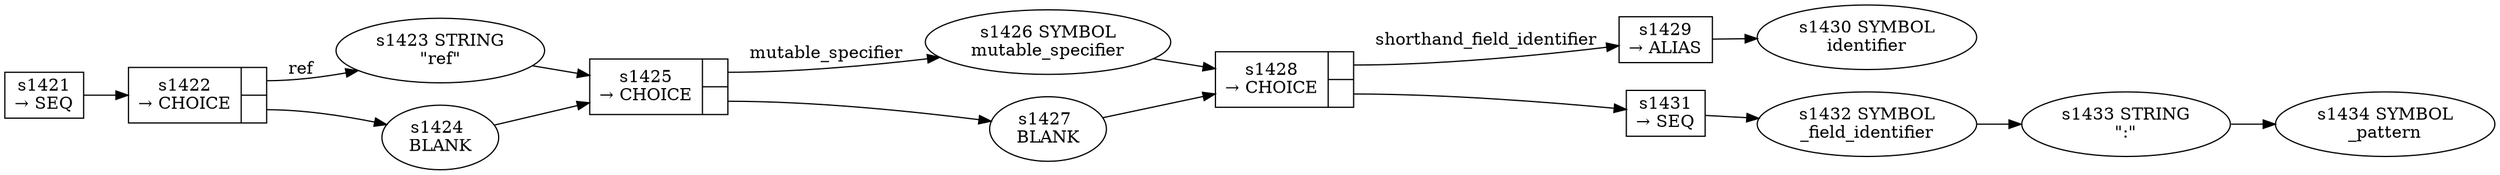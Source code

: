 
  digraph field_pattern {
  
    rankdir=LR;
  
    s1421 [label="s1421\n&rarr; SEQ", shape=record, fixedsize=false, peripheries=1];
  s1422 [label="{s1422\n&rarr; CHOICE|{<p0>|<p1>}}", shape=record, fixedsize=false, peripheries=1];
  s1423 [label="s1423 STRING\n\"ref\""];
  s1422:p0 -> s1423 [label="ref"];
  s1424 [label="s1424 \nBLANK"];
  s1422:p1 -> s1424 [label=""];
  s1421 -> s1422 [];
  s1425 [label="{s1425\n&rarr; CHOICE|{<p0>|<p1>}}", shape=record, fixedsize=false, peripheries=1];
  s1426 [label="s1426 SYMBOL\nmutable_specifier" href="rust-grammar.json.mutable_specifier.dot.svg"];
  s1425:p0 -> s1426 [label="mutable_specifier"];
  s1427 [label="s1427 \nBLANK"];
  s1425:p1 -> s1427 [label=""];
  s1423 -> s1425 [];
  s1424 -> s1425 [];
  s1428 [label="{s1428\n&rarr; CHOICE|{<p0>|<p1>}}", shape=record, fixedsize=false, peripheries=1];
  s1429 [label="s1429\n&rarr; ALIAS", shape=record, fixedsize=false, peripheries=1];
  s1430 [label="s1430 SYMBOL\nidentifier" href="rust-grammar.json.identifier.dot.svg"];
  s1429 -> s1430 [];
  s1428:p0 -> s1429 [label="shorthand_field_identifier"];
  s1431 [label="s1431\n&rarr; SEQ", shape=record, fixedsize=false, peripheries=1];
  s1432 [label="s1432 SYMBOL\n_field_identifier" href="rust-grammar.json._field_identifier.dot.svg"];
  s1431 -> s1432 [];
  s1433 [label="s1433 STRING\n\":\""];
  s1432 -> s1433 [];
  s1434 [label="s1434 SYMBOL\n_pattern" href="rust-grammar.json._pattern.dot.svg"];
  s1433 -> s1434 [];
  s1428:p1 -> s1431 [label=""];
  s1426 -> s1428 [];
  s1427 -> s1428 [];
  
  }
  